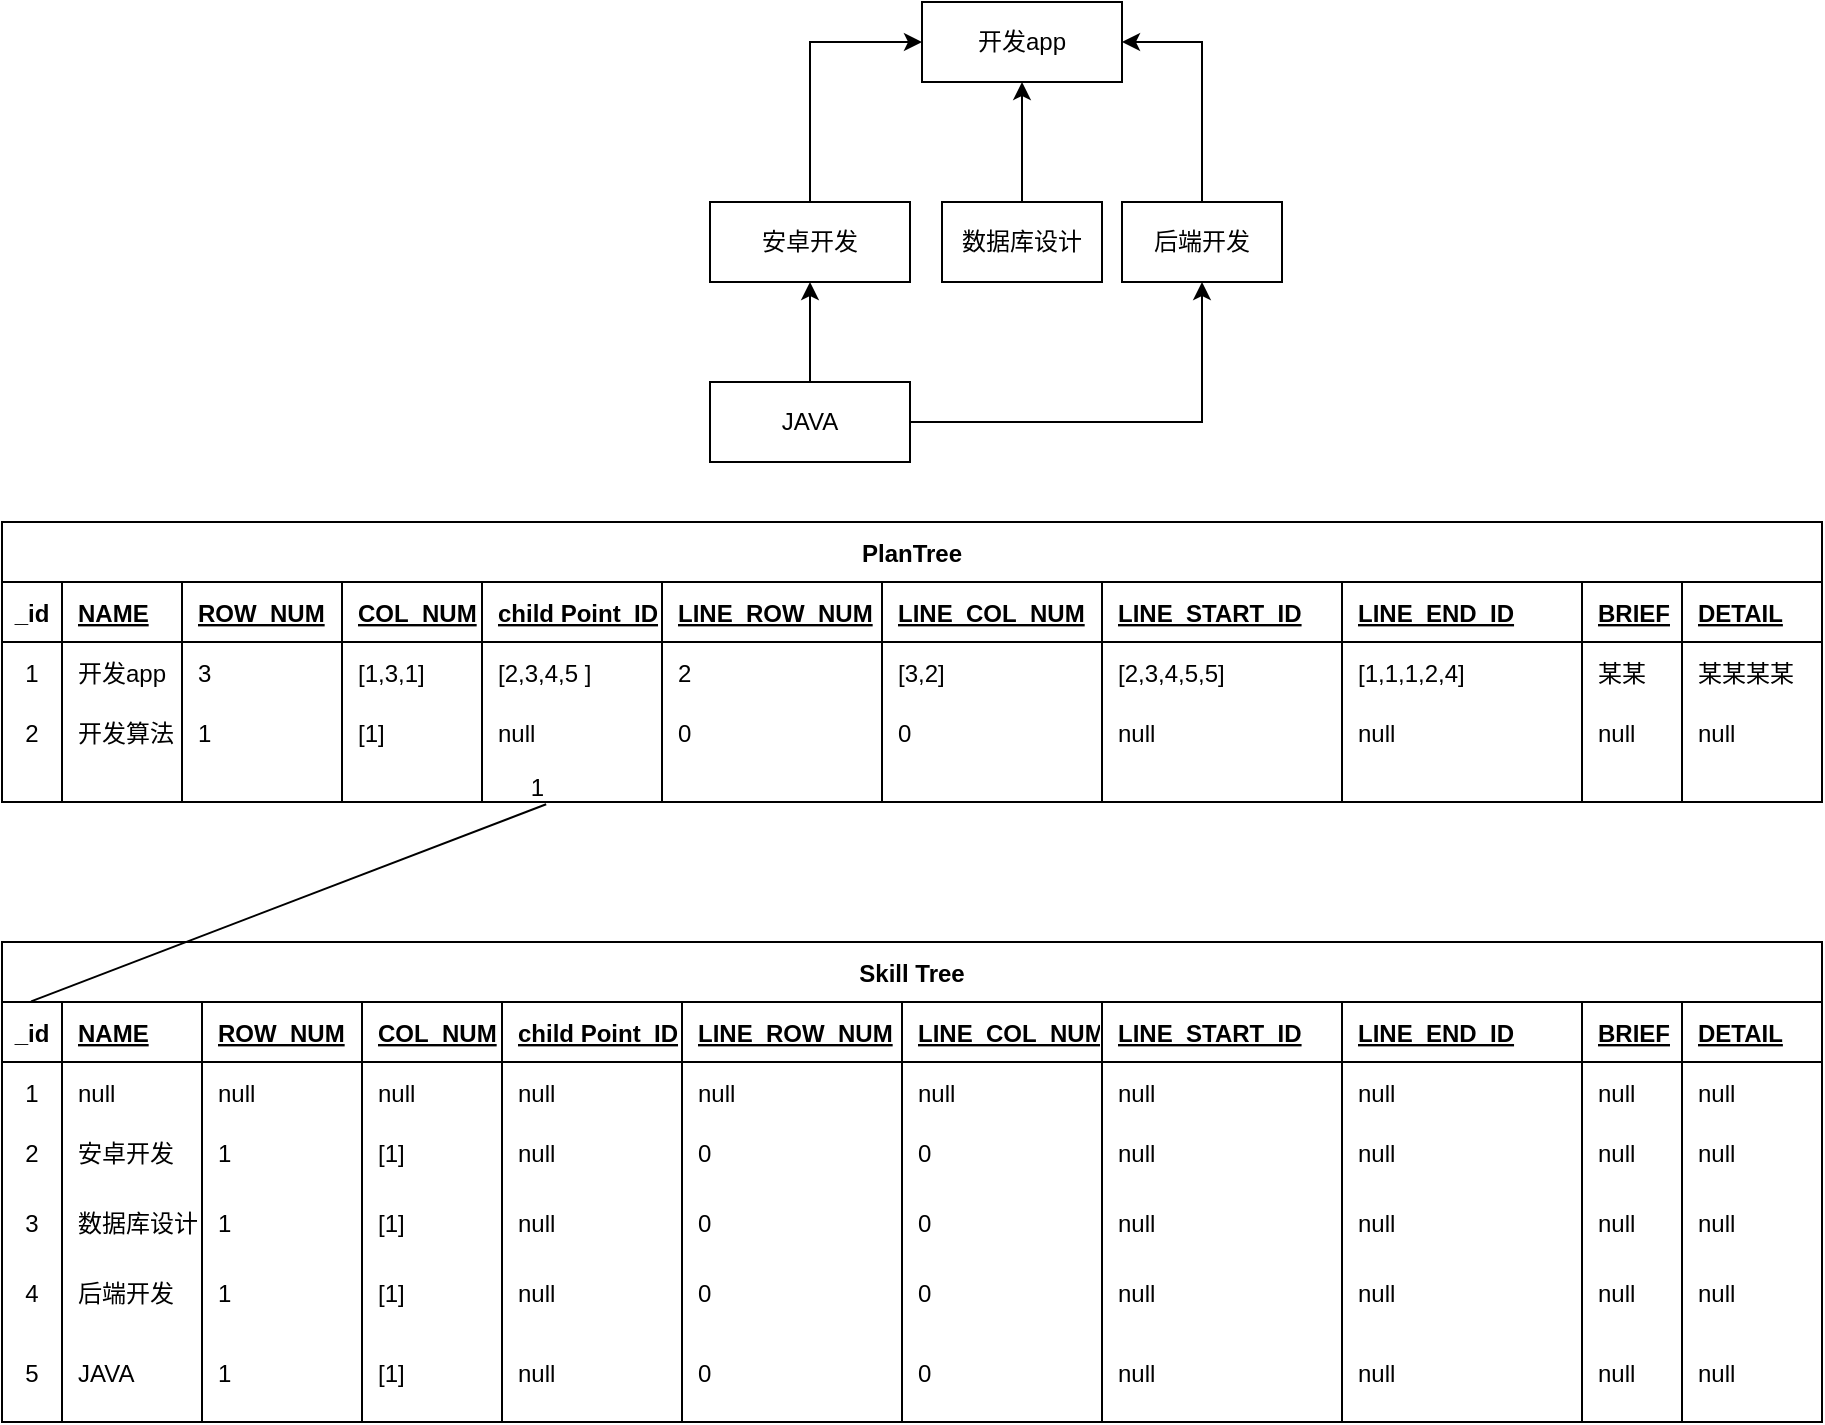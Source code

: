 <mxfile version="20.8.10" type="device"><diagram name="第 1 页" id="vcwSaEP78-wpecrF6xG7"><mxGraphModel dx="918" dy="640" grid="1" gridSize="10" guides="1" tooltips="1" connect="1" arrows="1" fold="1" page="1" pageScale="1" pageWidth="827" pageHeight="1169" math="0" shadow="0"><root><mxCell id="0"/><mxCell id="1" parent="0"/><mxCell id="osnh5AWTq30b8L_Otkyj-1" value="PlanTree" style="shape=table;startSize=30;container=1;collapsible=1;childLayout=tableLayout;fixedRows=1;rowLines=0;fontStyle=1;align=center;resizeLast=1;" vertex="1" parent="1"><mxGeometry x="60" y="310" width="910" height="140" as="geometry"/></mxCell><mxCell id="osnh5AWTq30b8L_Otkyj-2" value="" style="shape=tableRow;horizontal=0;startSize=0;swimlaneHead=0;swimlaneBody=0;fillColor=none;collapsible=0;dropTarget=0;points=[[0,0.5],[1,0.5]];portConstraint=eastwest;top=0;left=0;right=0;bottom=1;" vertex="1" parent="osnh5AWTq30b8L_Otkyj-1"><mxGeometry y="30" width="910" height="30" as="geometry"/></mxCell><mxCell id="osnh5AWTq30b8L_Otkyj-3" value="_id" style="shape=partialRectangle;connectable=0;fillColor=none;top=0;left=0;bottom=0;right=0;fontStyle=1;overflow=hidden;" vertex="1" parent="osnh5AWTq30b8L_Otkyj-2"><mxGeometry width="30" height="30" as="geometry"><mxRectangle width="30" height="30" as="alternateBounds"/></mxGeometry></mxCell><mxCell id="osnh5AWTq30b8L_Otkyj-4" value="NAME" style="shape=partialRectangle;connectable=0;fillColor=none;top=0;left=0;bottom=0;right=0;align=left;spacingLeft=6;fontStyle=5;overflow=hidden;" vertex="1" parent="osnh5AWTq30b8L_Otkyj-2"><mxGeometry x="30" width="60" height="30" as="geometry"><mxRectangle width="60" height="30" as="alternateBounds"/></mxGeometry></mxCell><mxCell id="osnh5AWTq30b8L_Otkyj-14" value="ROW_NUM" style="shape=partialRectangle;connectable=0;fillColor=none;top=0;left=0;bottom=0;right=0;align=left;spacingLeft=6;fontStyle=5;overflow=hidden;" vertex="1" parent="osnh5AWTq30b8L_Otkyj-2"><mxGeometry x="90" width="80" height="30" as="geometry"><mxRectangle width="80" height="30" as="alternateBounds"/></mxGeometry></mxCell><mxCell id="osnh5AWTq30b8L_Otkyj-18" value="COL_NUM" style="shape=partialRectangle;connectable=0;fillColor=none;top=0;left=0;bottom=0;right=0;align=left;spacingLeft=6;fontStyle=5;overflow=hidden;" vertex="1" parent="osnh5AWTq30b8L_Otkyj-2"><mxGeometry x="170" width="70" height="30" as="geometry"><mxRectangle width="70" height="30" as="alternateBounds"/></mxGeometry></mxCell><mxCell id="osnh5AWTq30b8L_Otkyj-35" value="child Point_ID" style="shape=partialRectangle;connectable=0;fillColor=none;top=0;left=0;bottom=0;right=0;align=left;spacingLeft=6;fontStyle=5;overflow=hidden;" vertex="1" parent="osnh5AWTq30b8L_Otkyj-2"><mxGeometry x="240" width="90" height="30" as="geometry"><mxRectangle width="90" height="30" as="alternateBounds"/></mxGeometry></mxCell><mxCell id="osnh5AWTq30b8L_Otkyj-39" value="LINE_ROW_NUM" style="shape=partialRectangle;connectable=0;fillColor=none;top=0;left=0;bottom=0;right=0;align=left;spacingLeft=6;fontStyle=5;overflow=hidden;" vertex="1" parent="osnh5AWTq30b8L_Otkyj-2"><mxGeometry x="330" width="110" height="30" as="geometry"><mxRectangle width="110" height="30" as="alternateBounds"/></mxGeometry></mxCell><mxCell id="osnh5AWTq30b8L_Otkyj-51" value="LINE_COL_NUM" style="shape=partialRectangle;connectable=0;fillColor=none;top=0;left=0;bottom=0;right=0;align=left;spacingLeft=6;fontStyle=5;overflow=hidden;" vertex="1" parent="osnh5AWTq30b8L_Otkyj-2"><mxGeometry x="440" width="110" height="30" as="geometry"><mxRectangle width="110" height="30" as="alternateBounds"/></mxGeometry></mxCell><mxCell id="osnh5AWTq30b8L_Otkyj-55" value="LINE_START_ID" style="shape=partialRectangle;connectable=0;fillColor=none;top=0;left=0;bottom=0;right=0;align=left;spacingLeft=6;fontStyle=5;overflow=hidden;" vertex="1" parent="osnh5AWTq30b8L_Otkyj-2"><mxGeometry x="550" width="120" height="30" as="geometry"><mxRectangle width="120" height="30" as="alternateBounds"/></mxGeometry></mxCell><mxCell id="osnh5AWTq30b8L_Otkyj-71" value="LINE_END_ID" style="shape=partialRectangle;connectable=0;fillColor=none;top=0;left=0;bottom=0;right=0;align=left;spacingLeft=6;fontStyle=5;overflow=hidden;" vertex="1" parent="osnh5AWTq30b8L_Otkyj-2"><mxGeometry x="670" width="120" height="30" as="geometry"><mxRectangle width="120" height="30" as="alternateBounds"/></mxGeometry></mxCell><mxCell id="osnh5AWTq30b8L_Otkyj-101" value="BRIEF" style="shape=partialRectangle;connectable=0;fillColor=none;top=0;left=0;bottom=0;right=0;align=left;spacingLeft=6;fontStyle=5;overflow=hidden;" vertex="1" parent="osnh5AWTq30b8L_Otkyj-2"><mxGeometry x="790" width="50" height="30" as="geometry"><mxRectangle width="50" height="30" as="alternateBounds"/></mxGeometry></mxCell><mxCell id="osnh5AWTq30b8L_Otkyj-105" value="DETAIL" style="shape=partialRectangle;connectable=0;fillColor=none;top=0;left=0;bottom=0;right=0;align=left;spacingLeft=6;fontStyle=5;overflow=hidden;" vertex="1" parent="osnh5AWTq30b8L_Otkyj-2"><mxGeometry x="840" width="70" height="30" as="geometry"><mxRectangle width="70" height="30" as="alternateBounds"/></mxGeometry></mxCell><mxCell id="osnh5AWTq30b8L_Otkyj-5" value="" style="shape=tableRow;horizontal=0;startSize=0;swimlaneHead=0;swimlaneBody=0;fillColor=none;collapsible=0;dropTarget=0;points=[[0,0.5],[1,0.5]];portConstraint=eastwest;top=0;left=0;right=0;bottom=0;" vertex="1" parent="osnh5AWTq30b8L_Otkyj-1"><mxGeometry y="60" width="910" height="30" as="geometry"/></mxCell><mxCell id="osnh5AWTq30b8L_Otkyj-6" value="1" style="shape=partialRectangle;connectable=0;fillColor=none;top=0;left=0;bottom=0;right=0;editable=1;overflow=hidden;" vertex="1" parent="osnh5AWTq30b8L_Otkyj-5"><mxGeometry width="30" height="30" as="geometry"><mxRectangle width="30" height="30" as="alternateBounds"/></mxGeometry></mxCell><mxCell id="osnh5AWTq30b8L_Otkyj-7" value="开发app" style="shape=partialRectangle;connectable=0;fillColor=none;top=0;left=0;bottom=0;right=0;align=left;spacingLeft=6;overflow=hidden;" vertex="1" parent="osnh5AWTq30b8L_Otkyj-5"><mxGeometry x="30" width="60" height="30" as="geometry"><mxRectangle width="60" height="30" as="alternateBounds"/></mxGeometry></mxCell><mxCell id="osnh5AWTq30b8L_Otkyj-15" value="3" style="shape=partialRectangle;connectable=0;fillColor=none;top=0;left=0;bottom=0;right=0;align=left;spacingLeft=6;overflow=hidden;" vertex="1" parent="osnh5AWTq30b8L_Otkyj-5"><mxGeometry x="90" width="80" height="30" as="geometry"><mxRectangle width="80" height="30" as="alternateBounds"/></mxGeometry></mxCell><mxCell id="osnh5AWTq30b8L_Otkyj-19" value="[1,3,1]" style="shape=partialRectangle;connectable=0;fillColor=none;top=0;left=0;bottom=0;right=0;align=left;spacingLeft=6;overflow=hidden;" vertex="1" parent="osnh5AWTq30b8L_Otkyj-5"><mxGeometry x="170" width="70" height="30" as="geometry"><mxRectangle width="70" height="30" as="alternateBounds"/></mxGeometry></mxCell><mxCell id="osnh5AWTq30b8L_Otkyj-36" value="[2,3,4,5 ]" style="shape=partialRectangle;connectable=0;fillColor=none;top=0;left=0;bottom=0;right=0;align=left;spacingLeft=6;overflow=hidden;" vertex="1" parent="osnh5AWTq30b8L_Otkyj-5"><mxGeometry x="240" width="90" height="30" as="geometry"><mxRectangle width="90" height="30" as="alternateBounds"/></mxGeometry></mxCell><mxCell id="osnh5AWTq30b8L_Otkyj-40" value="2" style="shape=partialRectangle;connectable=0;fillColor=none;top=0;left=0;bottom=0;right=0;align=left;spacingLeft=6;overflow=hidden;" vertex="1" parent="osnh5AWTq30b8L_Otkyj-5"><mxGeometry x="330" width="110" height="30" as="geometry"><mxRectangle width="110" height="30" as="alternateBounds"/></mxGeometry></mxCell><mxCell id="osnh5AWTq30b8L_Otkyj-52" value="[3,2]" style="shape=partialRectangle;connectable=0;fillColor=none;top=0;left=0;bottom=0;right=0;align=left;spacingLeft=6;overflow=hidden;" vertex="1" parent="osnh5AWTq30b8L_Otkyj-5"><mxGeometry x="440" width="110" height="30" as="geometry"><mxRectangle width="110" height="30" as="alternateBounds"/></mxGeometry></mxCell><mxCell id="osnh5AWTq30b8L_Otkyj-56" value="[2,3,4,5,5]" style="shape=partialRectangle;connectable=0;fillColor=none;top=0;left=0;bottom=0;right=0;align=left;spacingLeft=6;overflow=hidden;" vertex="1" parent="osnh5AWTq30b8L_Otkyj-5"><mxGeometry x="550" width="120" height="30" as="geometry"><mxRectangle width="120" height="30" as="alternateBounds"/></mxGeometry></mxCell><mxCell id="osnh5AWTq30b8L_Otkyj-72" value="[1,1,1,2,4]" style="shape=partialRectangle;connectable=0;fillColor=none;top=0;left=0;bottom=0;right=0;align=left;spacingLeft=6;overflow=hidden;" vertex="1" parent="osnh5AWTq30b8L_Otkyj-5"><mxGeometry x="670" width="120" height="30" as="geometry"><mxRectangle width="120" height="30" as="alternateBounds"/></mxGeometry></mxCell><mxCell id="osnh5AWTq30b8L_Otkyj-102" value="某某" style="shape=partialRectangle;connectable=0;fillColor=none;top=0;left=0;bottom=0;right=0;align=left;spacingLeft=6;overflow=hidden;" vertex="1" parent="osnh5AWTq30b8L_Otkyj-5"><mxGeometry x="790" width="50" height="30" as="geometry"><mxRectangle width="50" height="30" as="alternateBounds"/></mxGeometry></mxCell><mxCell id="osnh5AWTq30b8L_Otkyj-106" value="某某某某" style="shape=partialRectangle;connectable=0;fillColor=none;top=0;left=0;bottom=0;right=0;align=left;spacingLeft=6;overflow=hidden;" vertex="1" parent="osnh5AWTq30b8L_Otkyj-5"><mxGeometry x="840" width="70" height="30" as="geometry"><mxRectangle width="70" height="30" as="alternateBounds"/></mxGeometry></mxCell><mxCell id="osnh5AWTq30b8L_Otkyj-8" value="" style="shape=tableRow;horizontal=0;startSize=0;swimlaneHead=0;swimlaneBody=0;fillColor=none;collapsible=0;dropTarget=0;points=[[0,0.5],[1,0.5]];portConstraint=eastwest;top=0;left=0;right=0;bottom=0;" vertex="1" parent="osnh5AWTq30b8L_Otkyj-1"><mxGeometry y="90" width="910" height="30" as="geometry"/></mxCell><mxCell id="osnh5AWTq30b8L_Otkyj-9" value="2" style="shape=partialRectangle;connectable=0;fillColor=none;top=0;left=0;bottom=0;right=0;editable=1;overflow=hidden;" vertex="1" parent="osnh5AWTq30b8L_Otkyj-8"><mxGeometry width="30" height="30" as="geometry"><mxRectangle width="30" height="30" as="alternateBounds"/></mxGeometry></mxCell><mxCell id="osnh5AWTq30b8L_Otkyj-10" value="开发算法" style="shape=partialRectangle;connectable=0;fillColor=none;top=0;left=0;bottom=0;right=0;align=left;spacingLeft=6;overflow=hidden;" vertex="1" parent="osnh5AWTq30b8L_Otkyj-8"><mxGeometry x="30" width="60" height="30" as="geometry"><mxRectangle width="60" height="30" as="alternateBounds"/></mxGeometry></mxCell><mxCell id="osnh5AWTq30b8L_Otkyj-16" value="1" style="shape=partialRectangle;connectable=0;fillColor=none;top=0;left=0;bottom=0;right=0;align=left;spacingLeft=6;overflow=hidden;" vertex="1" parent="osnh5AWTq30b8L_Otkyj-8"><mxGeometry x="90" width="80" height="30" as="geometry"><mxRectangle width="80" height="30" as="alternateBounds"/></mxGeometry></mxCell><mxCell id="osnh5AWTq30b8L_Otkyj-20" value="[1]" style="shape=partialRectangle;connectable=0;fillColor=none;top=0;left=0;bottom=0;right=0;align=left;spacingLeft=6;overflow=hidden;" vertex="1" parent="osnh5AWTq30b8L_Otkyj-8"><mxGeometry x="170" width="70" height="30" as="geometry"><mxRectangle width="70" height="30" as="alternateBounds"/></mxGeometry></mxCell><mxCell id="osnh5AWTq30b8L_Otkyj-37" value="null" style="shape=partialRectangle;connectable=0;fillColor=none;top=0;left=0;bottom=0;right=0;align=left;spacingLeft=6;overflow=hidden;" vertex="1" parent="osnh5AWTq30b8L_Otkyj-8"><mxGeometry x="240" width="90" height="30" as="geometry"><mxRectangle width="90" height="30" as="alternateBounds"/></mxGeometry></mxCell><mxCell id="osnh5AWTq30b8L_Otkyj-41" value="0" style="shape=partialRectangle;connectable=0;fillColor=none;top=0;left=0;bottom=0;right=0;align=left;spacingLeft=6;overflow=hidden;" vertex="1" parent="osnh5AWTq30b8L_Otkyj-8"><mxGeometry x="330" width="110" height="30" as="geometry"><mxRectangle width="110" height="30" as="alternateBounds"/></mxGeometry></mxCell><mxCell id="osnh5AWTq30b8L_Otkyj-53" value="0" style="shape=partialRectangle;connectable=0;fillColor=none;top=0;left=0;bottom=0;right=0;align=left;spacingLeft=6;overflow=hidden;" vertex="1" parent="osnh5AWTq30b8L_Otkyj-8"><mxGeometry x="440" width="110" height="30" as="geometry"><mxRectangle width="110" height="30" as="alternateBounds"/></mxGeometry></mxCell><mxCell id="osnh5AWTq30b8L_Otkyj-57" value="null" style="shape=partialRectangle;connectable=0;fillColor=none;top=0;left=0;bottom=0;right=0;align=left;spacingLeft=6;overflow=hidden;" vertex="1" parent="osnh5AWTq30b8L_Otkyj-8"><mxGeometry x="550" width="120" height="30" as="geometry"><mxRectangle width="120" height="30" as="alternateBounds"/></mxGeometry></mxCell><mxCell id="osnh5AWTq30b8L_Otkyj-73" value="null" style="shape=partialRectangle;connectable=0;fillColor=none;top=0;left=0;bottom=0;right=0;align=left;spacingLeft=6;overflow=hidden;" vertex="1" parent="osnh5AWTq30b8L_Otkyj-8"><mxGeometry x="670" width="120" height="30" as="geometry"><mxRectangle width="120" height="30" as="alternateBounds"/></mxGeometry></mxCell><mxCell id="osnh5AWTq30b8L_Otkyj-103" value="null" style="shape=partialRectangle;connectable=0;fillColor=none;top=0;left=0;bottom=0;right=0;align=left;spacingLeft=6;overflow=hidden;" vertex="1" parent="osnh5AWTq30b8L_Otkyj-8"><mxGeometry x="790" width="50" height="30" as="geometry"><mxRectangle width="50" height="30" as="alternateBounds"/></mxGeometry></mxCell><mxCell id="osnh5AWTq30b8L_Otkyj-107" value="null" style="shape=partialRectangle;connectable=0;fillColor=none;top=0;left=0;bottom=0;right=0;align=left;spacingLeft=6;overflow=hidden;" vertex="1" parent="osnh5AWTq30b8L_Otkyj-8"><mxGeometry x="840" width="70" height="30" as="geometry"><mxRectangle width="70" height="30" as="alternateBounds"/></mxGeometry></mxCell><mxCell id="osnh5AWTq30b8L_Otkyj-11" value="" style="shape=tableRow;horizontal=0;startSize=0;swimlaneHead=0;swimlaneBody=0;fillColor=none;collapsible=0;dropTarget=0;points=[[0,0.5],[1,0.5]];portConstraint=eastwest;top=0;left=0;right=0;bottom=0;" vertex="1" parent="osnh5AWTq30b8L_Otkyj-1"><mxGeometry y="120" width="910" height="20" as="geometry"/></mxCell><mxCell id="osnh5AWTq30b8L_Otkyj-12" value="" style="shape=partialRectangle;connectable=0;fillColor=none;top=0;left=0;bottom=0;right=0;editable=1;overflow=hidden;" vertex="1" parent="osnh5AWTq30b8L_Otkyj-11"><mxGeometry width="30" height="20" as="geometry"><mxRectangle width="30" height="20" as="alternateBounds"/></mxGeometry></mxCell><mxCell id="osnh5AWTq30b8L_Otkyj-13" value="" style="shape=partialRectangle;connectable=0;fillColor=none;top=0;left=0;bottom=0;right=0;align=left;spacingLeft=6;overflow=hidden;" vertex="1" parent="osnh5AWTq30b8L_Otkyj-11"><mxGeometry x="30" width="60" height="20" as="geometry"><mxRectangle width="60" height="20" as="alternateBounds"/></mxGeometry></mxCell><mxCell id="osnh5AWTq30b8L_Otkyj-17" style="shape=partialRectangle;connectable=0;fillColor=none;top=0;left=0;bottom=0;right=0;align=left;spacingLeft=6;overflow=hidden;" vertex="1" parent="osnh5AWTq30b8L_Otkyj-11"><mxGeometry x="90" width="80" height="20" as="geometry"><mxRectangle width="80" height="20" as="alternateBounds"/></mxGeometry></mxCell><mxCell id="osnh5AWTq30b8L_Otkyj-21" style="shape=partialRectangle;connectable=0;fillColor=none;top=0;left=0;bottom=0;right=0;align=left;spacingLeft=6;overflow=hidden;" vertex="1" parent="osnh5AWTq30b8L_Otkyj-11"><mxGeometry x="170" width="70" height="20" as="geometry"><mxRectangle width="70" height="20" as="alternateBounds"/></mxGeometry></mxCell><mxCell id="osnh5AWTq30b8L_Otkyj-38" style="shape=partialRectangle;connectable=0;fillColor=none;top=0;left=0;bottom=0;right=0;align=left;spacingLeft=6;overflow=hidden;" vertex="1" parent="osnh5AWTq30b8L_Otkyj-11"><mxGeometry x="240" width="90" height="20" as="geometry"><mxRectangle width="90" height="20" as="alternateBounds"/></mxGeometry></mxCell><mxCell id="osnh5AWTq30b8L_Otkyj-42" style="shape=partialRectangle;connectable=0;fillColor=none;top=0;left=0;bottom=0;right=0;align=left;spacingLeft=6;overflow=hidden;" vertex="1" parent="osnh5AWTq30b8L_Otkyj-11"><mxGeometry x="330" width="110" height="20" as="geometry"><mxRectangle width="110" height="20" as="alternateBounds"/></mxGeometry></mxCell><mxCell id="osnh5AWTq30b8L_Otkyj-54" style="shape=partialRectangle;connectable=0;fillColor=none;top=0;left=0;bottom=0;right=0;align=left;spacingLeft=6;overflow=hidden;" vertex="1" parent="osnh5AWTq30b8L_Otkyj-11"><mxGeometry x="440" width="110" height="20" as="geometry"><mxRectangle width="110" height="20" as="alternateBounds"/></mxGeometry></mxCell><mxCell id="osnh5AWTq30b8L_Otkyj-58" style="shape=partialRectangle;connectable=0;fillColor=none;top=0;left=0;bottom=0;right=0;align=left;spacingLeft=6;overflow=hidden;" vertex="1" parent="osnh5AWTq30b8L_Otkyj-11"><mxGeometry x="550" width="120" height="20" as="geometry"><mxRectangle width="120" height="20" as="alternateBounds"/></mxGeometry></mxCell><mxCell id="osnh5AWTq30b8L_Otkyj-74" style="shape=partialRectangle;connectable=0;fillColor=none;top=0;left=0;bottom=0;right=0;align=left;spacingLeft=6;overflow=hidden;" vertex="1" parent="osnh5AWTq30b8L_Otkyj-11"><mxGeometry x="670" width="120" height="20" as="geometry"><mxRectangle width="120" height="20" as="alternateBounds"/></mxGeometry></mxCell><mxCell id="osnh5AWTq30b8L_Otkyj-104" style="shape=partialRectangle;connectable=0;fillColor=none;top=0;left=0;bottom=0;right=0;align=left;spacingLeft=6;overflow=hidden;" vertex="1" parent="osnh5AWTq30b8L_Otkyj-11"><mxGeometry x="790" width="50" height="20" as="geometry"><mxRectangle width="50" height="20" as="alternateBounds"/></mxGeometry></mxCell><mxCell id="osnh5AWTq30b8L_Otkyj-108" style="shape=partialRectangle;connectable=0;fillColor=none;top=0;left=0;bottom=0;right=0;align=left;spacingLeft=6;overflow=hidden;" vertex="1" parent="osnh5AWTq30b8L_Otkyj-11"><mxGeometry x="840" width="70" height="20" as="geometry"><mxRectangle width="70" height="20" as="alternateBounds"/></mxGeometry></mxCell><mxCell id="osnh5AWTq30b8L_Otkyj-23" value="开发app" style="whiteSpace=wrap;html=1;align=center;" vertex="1" parent="1"><mxGeometry x="520" y="50" width="100" height="40" as="geometry"/></mxCell><mxCell id="osnh5AWTq30b8L_Otkyj-28" value="" style="edgeStyle=orthogonalEdgeStyle;rounded=0;orthogonalLoop=1;jettySize=auto;html=1;" edge="1" parent="1" source="osnh5AWTq30b8L_Otkyj-24" target="osnh5AWTq30b8L_Otkyj-25"><mxGeometry relative="1" as="geometry"/></mxCell><mxCell id="osnh5AWTq30b8L_Otkyj-29" style="edgeStyle=orthogonalEdgeStyle;rounded=0;orthogonalLoop=1;jettySize=auto;html=1;entryX=0.5;entryY=1;entryDx=0;entryDy=0;" edge="1" parent="1" source="osnh5AWTq30b8L_Otkyj-24" target="osnh5AWTq30b8L_Otkyj-27"><mxGeometry relative="1" as="geometry"/></mxCell><mxCell id="osnh5AWTq30b8L_Otkyj-24" value="JAVA" style="whiteSpace=wrap;html=1;align=center;" vertex="1" parent="1"><mxGeometry x="414" y="240" width="100" height="40" as="geometry"/></mxCell><mxCell id="osnh5AWTq30b8L_Otkyj-33" style="edgeStyle=orthogonalEdgeStyle;rounded=0;orthogonalLoop=1;jettySize=auto;html=1;entryX=0;entryY=0.5;entryDx=0;entryDy=0;exitX=0.5;exitY=0;exitDx=0;exitDy=0;" edge="1" parent="1" source="osnh5AWTq30b8L_Otkyj-25" target="osnh5AWTq30b8L_Otkyj-23"><mxGeometry relative="1" as="geometry"/></mxCell><mxCell id="osnh5AWTq30b8L_Otkyj-25" value="安卓开发" style="whiteSpace=wrap;html=1;align=center;" vertex="1" parent="1"><mxGeometry x="414" y="150" width="100" height="40" as="geometry"/></mxCell><mxCell id="osnh5AWTq30b8L_Otkyj-32" style="edgeStyle=orthogonalEdgeStyle;rounded=0;orthogonalLoop=1;jettySize=auto;html=1;entryX=0.5;entryY=1;entryDx=0;entryDy=0;" edge="1" parent="1" source="osnh5AWTq30b8L_Otkyj-26" target="osnh5AWTq30b8L_Otkyj-23"><mxGeometry relative="1" as="geometry"/></mxCell><mxCell id="osnh5AWTq30b8L_Otkyj-26" value="数据库设计" style="whiteSpace=wrap;html=1;align=center;" vertex="1" parent="1"><mxGeometry x="530" y="150" width="80" height="40" as="geometry"/></mxCell><mxCell id="osnh5AWTq30b8L_Otkyj-34" style="edgeStyle=orthogonalEdgeStyle;rounded=0;orthogonalLoop=1;jettySize=auto;html=1;entryX=1;entryY=0.5;entryDx=0;entryDy=0;" edge="1" parent="1" source="osnh5AWTq30b8L_Otkyj-27" target="osnh5AWTq30b8L_Otkyj-23"><mxGeometry relative="1" as="geometry"/></mxCell><mxCell id="osnh5AWTq30b8L_Otkyj-27" value="后端开发" style="whiteSpace=wrap;html=1;align=center;" vertex="1" parent="1"><mxGeometry x="620" y="150" width="80" height="40" as="geometry"/></mxCell><mxCell id="osnh5AWTq30b8L_Otkyj-110" value="Skill Tree" style="shape=table;startSize=30;container=1;collapsible=1;childLayout=tableLayout;fixedRows=1;rowLines=0;fontStyle=1;align=center;resizeLast=1;" vertex="1" parent="1"><mxGeometry x="60" y="520" width="910" height="240" as="geometry"/></mxCell><mxCell id="osnh5AWTq30b8L_Otkyj-111" value="" style="shape=tableRow;horizontal=0;startSize=0;swimlaneHead=0;swimlaneBody=0;fillColor=none;collapsible=0;dropTarget=0;points=[[0,0.5],[1,0.5]];portConstraint=eastwest;top=0;left=0;right=0;bottom=1;" vertex="1" parent="osnh5AWTq30b8L_Otkyj-110"><mxGeometry y="30" width="910" height="30" as="geometry"/></mxCell><mxCell id="osnh5AWTq30b8L_Otkyj-112" value="_id" style="shape=partialRectangle;connectable=0;fillColor=none;top=0;left=0;bottom=0;right=0;fontStyle=1;overflow=hidden;" vertex="1" parent="osnh5AWTq30b8L_Otkyj-111"><mxGeometry width="30" height="30" as="geometry"><mxRectangle width="30" height="30" as="alternateBounds"/></mxGeometry></mxCell><mxCell id="osnh5AWTq30b8L_Otkyj-113" value="NAME" style="shape=partialRectangle;connectable=0;fillColor=none;top=0;left=0;bottom=0;right=0;align=left;spacingLeft=6;fontStyle=5;overflow=hidden;" vertex="1" parent="osnh5AWTq30b8L_Otkyj-111"><mxGeometry x="30" width="70" height="30" as="geometry"><mxRectangle width="70" height="30" as="alternateBounds"/></mxGeometry></mxCell><mxCell id="osnh5AWTq30b8L_Otkyj-114" value="ROW_NUM" style="shape=partialRectangle;connectable=0;fillColor=none;top=0;left=0;bottom=0;right=0;align=left;spacingLeft=6;fontStyle=5;overflow=hidden;" vertex="1" parent="osnh5AWTq30b8L_Otkyj-111"><mxGeometry x="100" width="80" height="30" as="geometry"><mxRectangle width="80" height="30" as="alternateBounds"/></mxGeometry></mxCell><mxCell id="osnh5AWTq30b8L_Otkyj-115" value="COL_NUM" style="shape=partialRectangle;connectable=0;fillColor=none;top=0;left=0;bottom=0;right=0;align=left;spacingLeft=6;fontStyle=5;overflow=hidden;" vertex="1" parent="osnh5AWTq30b8L_Otkyj-111"><mxGeometry x="180" width="70" height="30" as="geometry"><mxRectangle width="70" height="30" as="alternateBounds"/></mxGeometry></mxCell><mxCell id="osnh5AWTq30b8L_Otkyj-116" value="child Point_ID" style="shape=partialRectangle;connectable=0;fillColor=none;top=0;left=0;bottom=0;right=0;align=left;spacingLeft=6;fontStyle=5;overflow=hidden;" vertex="1" parent="osnh5AWTq30b8L_Otkyj-111"><mxGeometry x="250" width="90" height="30" as="geometry"><mxRectangle width="90" height="30" as="alternateBounds"/></mxGeometry></mxCell><mxCell id="osnh5AWTq30b8L_Otkyj-117" value="LINE_ROW_NUM" style="shape=partialRectangle;connectable=0;fillColor=none;top=0;left=0;bottom=0;right=0;align=left;spacingLeft=6;fontStyle=5;overflow=hidden;" vertex="1" parent="osnh5AWTq30b8L_Otkyj-111"><mxGeometry x="340" width="110" height="30" as="geometry"><mxRectangle width="110" height="30" as="alternateBounds"/></mxGeometry></mxCell><mxCell id="osnh5AWTq30b8L_Otkyj-118" value="LINE_COL_NUM" style="shape=partialRectangle;connectable=0;fillColor=none;top=0;left=0;bottom=0;right=0;align=left;spacingLeft=6;fontStyle=5;overflow=hidden;" vertex="1" parent="osnh5AWTq30b8L_Otkyj-111"><mxGeometry x="450" width="100" height="30" as="geometry"><mxRectangle width="100" height="30" as="alternateBounds"/></mxGeometry></mxCell><mxCell id="osnh5AWTq30b8L_Otkyj-119" value="LINE_START_ID" style="shape=partialRectangle;connectable=0;fillColor=none;top=0;left=0;bottom=0;right=0;align=left;spacingLeft=6;fontStyle=5;overflow=hidden;" vertex="1" parent="osnh5AWTq30b8L_Otkyj-111"><mxGeometry x="550" width="120" height="30" as="geometry"><mxRectangle width="120" height="30" as="alternateBounds"/></mxGeometry></mxCell><mxCell id="osnh5AWTq30b8L_Otkyj-120" value="LINE_END_ID" style="shape=partialRectangle;connectable=0;fillColor=none;top=0;left=0;bottom=0;right=0;align=left;spacingLeft=6;fontStyle=5;overflow=hidden;" vertex="1" parent="osnh5AWTq30b8L_Otkyj-111"><mxGeometry x="670" width="120" height="30" as="geometry"><mxRectangle width="120" height="30" as="alternateBounds"/></mxGeometry></mxCell><mxCell id="osnh5AWTq30b8L_Otkyj-121" value="BRIEF" style="shape=partialRectangle;connectable=0;fillColor=none;top=0;left=0;bottom=0;right=0;align=left;spacingLeft=6;fontStyle=5;overflow=hidden;" vertex="1" parent="osnh5AWTq30b8L_Otkyj-111"><mxGeometry x="790" width="50" height="30" as="geometry"><mxRectangle width="50" height="30" as="alternateBounds"/></mxGeometry></mxCell><mxCell id="osnh5AWTq30b8L_Otkyj-122" value="DETAIL" style="shape=partialRectangle;connectable=0;fillColor=none;top=0;left=0;bottom=0;right=0;align=left;spacingLeft=6;fontStyle=5;overflow=hidden;" vertex="1" parent="osnh5AWTq30b8L_Otkyj-111"><mxGeometry x="840" width="70" height="30" as="geometry"><mxRectangle width="70" height="30" as="alternateBounds"/></mxGeometry></mxCell><mxCell id="osnh5AWTq30b8L_Otkyj-123" value="" style="shape=tableRow;horizontal=0;startSize=0;swimlaneHead=0;swimlaneBody=0;fillColor=none;collapsible=0;dropTarget=0;points=[[0,0.5],[1,0.5]];portConstraint=eastwest;top=0;left=0;right=0;bottom=0;" vertex="1" parent="osnh5AWTq30b8L_Otkyj-110"><mxGeometry y="60" width="910" height="30" as="geometry"/></mxCell><mxCell id="osnh5AWTq30b8L_Otkyj-124" value="1" style="shape=partialRectangle;connectable=0;fillColor=none;top=0;left=0;bottom=0;right=0;editable=1;overflow=hidden;" vertex="1" parent="osnh5AWTq30b8L_Otkyj-123"><mxGeometry width="30" height="30" as="geometry"><mxRectangle width="30" height="30" as="alternateBounds"/></mxGeometry></mxCell><mxCell id="osnh5AWTq30b8L_Otkyj-125" value="null" style="shape=partialRectangle;connectable=0;fillColor=none;top=0;left=0;bottom=0;right=0;align=left;spacingLeft=6;overflow=hidden;" vertex="1" parent="osnh5AWTq30b8L_Otkyj-123"><mxGeometry x="30" width="70" height="30" as="geometry"><mxRectangle width="70" height="30" as="alternateBounds"/></mxGeometry></mxCell><mxCell id="osnh5AWTq30b8L_Otkyj-126" value="null" style="shape=partialRectangle;connectable=0;fillColor=none;top=0;left=0;bottom=0;right=0;align=left;spacingLeft=6;overflow=hidden;" vertex="1" parent="osnh5AWTq30b8L_Otkyj-123"><mxGeometry x="100" width="80" height="30" as="geometry"><mxRectangle width="80" height="30" as="alternateBounds"/></mxGeometry></mxCell><mxCell id="osnh5AWTq30b8L_Otkyj-127" value="null" style="shape=partialRectangle;connectable=0;fillColor=none;top=0;left=0;bottom=0;right=0;align=left;spacingLeft=6;overflow=hidden;" vertex="1" parent="osnh5AWTq30b8L_Otkyj-123"><mxGeometry x="180" width="70" height="30" as="geometry"><mxRectangle width="70" height="30" as="alternateBounds"/></mxGeometry></mxCell><mxCell id="osnh5AWTq30b8L_Otkyj-128" value="null" style="shape=partialRectangle;connectable=0;fillColor=none;top=0;left=0;bottom=0;right=0;align=left;spacingLeft=6;overflow=hidden;" vertex="1" parent="osnh5AWTq30b8L_Otkyj-123"><mxGeometry x="250" width="90" height="30" as="geometry"><mxRectangle width="90" height="30" as="alternateBounds"/></mxGeometry></mxCell><mxCell id="osnh5AWTq30b8L_Otkyj-129" value="null" style="shape=partialRectangle;connectable=0;fillColor=none;top=0;left=0;bottom=0;right=0;align=left;spacingLeft=6;overflow=hidden;" vertex="1" parent="osnh5AWTq30b8L_Otkyj-123"><mxGeometry x="340" width="110" height="30" as="geometry"><mxRectangle width="110" height="30" as="alternateBounds"/></mxGeometry></mxCell><mxCell id="osnh5AWTq30b8L_Otkyj-130" value="null" style="shape=partialRectangle;connectable=0;fillColor=none;top=0;left=0;bottom=0;right=0;align=left;spacingLeft=6;overflow=hidden;" vertex="1" parent="osnh5AWTq30b8L_Otkyj-123"><mxGeometry x="450" width="100" height="30" as="geometry"><mxRectangle width="100" height="30" as="alternateBounds"/></mxGeometry></mxCell><mxCell id="osnh5AWTq30b8L_Otkyj-131" value="null" style="shape=partialRectangle;connectable=0;fillColor=none;top=0;left=0;bottom=0;right=0;align=left;spacingLeft=6;overflow=hidden;" vertex="1" parent="osnh5AWTq30b8L_Otkyj-123"><mxGeometry x="550" width="120" height="30" as="geometry"><mxRectangle width="120" height="30" as="alternateBounds"/></mxGeometry></mxCell><mxCell id="osnh5AWTq30b8L_Otkyj-132" value="null" style="shape=partialRectangle;connectable=0;fillColor=none;top=0;left=0;bottom=0;right=0;align=left;spacingLeft=6;overflow=hidden;" vertex="1" parent="osnh5AWTq30b8L_Otkyj-123"><mxGeometry x="670" width="120" height="30" as="geometry"><mxRectangle width="120" height="30" as="alternateBounds"/></mxGeometry></mxCell><mxCell id="osnh5AWTq30b8L_Otkyj-133" value="null" style="shape=partialRectangle;connectable=0;fillColor=none;top=0;left=0;bottom=0;right=0;align=left;spacingLeft=6;overflow=hidden;" vertex="1" parent="osnh5AWTq30b8L_Otkyj-123"><mxGeometry x="790" width="50" height="30" as="geometry"><mxRectangle width="50" height="30" as="alternateBounds"/></mxGeometry></mxCell><mxCell id="osnh5AWTq30b8L_Otkyj-134" value="null" style="shape=partialRectangle;connectable=0;fillColor=none;top=0;left=0;bottom=0;right=0;align=left;spacingLeft=6;overflow=hidden;" vertex="1" parent="osnh5AWTq30b8L_Otkyj-123"><mxGeometry x="840" width="70" height="30" as="geometry"><mxRectangle width="70" height="30" as="alternateBounds"/></mxGeometry></mxCell><mxCell id="osnh5AWTq30b8L_Otkyj-135" value="" style="shape=tableRow;horizontal=0;startSize=0;swimlaneHead=0;swimlaneBody=0;fillColor=none;collapsible=0;dropTarget=0;points=[[0,0.5],[1,0.5]];portConstraint=eastwest;top=0;left=0;right=0;bottom=0;" vertex="1" parent="osnh5AWTq30b8L_Otkyj-110"><mxGeometry y="90" width="910" height="30" as="geometry"/></mxCell><mxCell id="osnh5AWTq30b8L_Otkyj-136" value="2" style="shape=partialRectangle;connectable=0;fillColor=none;top=0;left=0;bottom=0;right=0;editable=1;overflow=hidden;" vertex="1" parent="osnh5AWTq30b8L_Otkyj-135"><mxGeometry width="30" height="30" as="geometry"><mxRectangle width="30" height="30" as="alternateBounds"/></mxGeometry></mxCell><mxCell id="osnh5AWTq30b8L_Otkyj-137" value="安卓开发" style="shape=partialRectangle;connectable=0;fillColor=none;top=0;left=0;bottom=0;right=0;align=left;spacingLeft=6;overflow=hidden;" vertex="1" parent="osnh5AWTq30b8L_Otkyj-135"><mxGeometry x="30" width="70" height="30" as="geometry"><mxRectangle width="70" height="30" as="alternateBounds"/></mxGeometry></mxCell><mxCell id="osnh5AWTq30b8L_Otkyj-138" value="1" style="shape=partialRectangle;connectable=0;fillColor=none;top=0;left=0;bottom=0;right=0;align=left;spacingLeft=6;overflow=hidden;" vertex="1" parent="osnh5AWTq30b8L_Otkyj-135"><mxGeometry x="100" width="80" height="30" as="geometry"><mxRectangle width="80" height="30" as="alternateBounds"/></mxGeometry></mxCell><mxCell id="osnh5AWTq30b8L_Otkyj-139" value="[1]" style="shape=partialRectangle;connectable=0;fillColor=none;top=0;left=0;bottom=0;right=0;align=left;spacingLeft=6;overflow=hidden;" vertex="1" parent="osnh5AWTq30b8L_Otkyj-135"><mxGeometry x="180" width="70" height="30" as="geometry"><mxRectangle width="70" height="30" as="alternateBounds"/></mxGeometry></mxCell><mxCell id="osnh5AWTq30b8L_Otkyj-140" value="null" style="shape=partialRectangle;connectable=0;fillColor=none;top=0;left=0;bottom=0;right=0;align=left;spacingLeft=6;overflow=hidden;" vertex="1" parent="osnh5AWTq30b8L_Otkyj-135"><mxGeometry x="250" width="90" height="30" as="geometry"><mxRectangle width="90" height="30" as="alternateBounds"/></mxGeometry></mxCell><mxCell id="osnh5AWTq30b8L_Otkyj-141" value="0" style="shape=partialRectangle;connectable=0;fillColor=none;top=0;left=0;bottom=0;right=0;align=left;spacingLeft=6;overflow=hidden;" vertex="1" parent="osnh5AWTq30b8L_Otkyj-135"><mxGeometry x="340" width="110" height="30" as="geometry"><mxRectangle width="110" height="30" as="alternateBounds"/></mxGeometry></mxCell><mxCell id="osnh5AWTq30b8L_Otkyj-142" value="0" style="shape=partialRectangle;connectable=0;fillColor=none;top=0;left=0;bottom=0;right=0;align=left;spacingLeft=6;overflow=hidden;" vertex="1" parent="osnh5AWTq30b8L_Otkyj-135"><mxGeometry x="450" width="100" height="30" as="geometry"><mxRectangle width="100" height="30" as="alternateBounds"/></mxGeometry></mxCell><mxCell id="osnh5AWTq30b8L_Otkyj-143" value="null" style="shape=partialRectangle;connectable=0;fillColor=none;top=0;left=0;bottom=0;right=0;align=left;spacingLeft=6;overflow=hidden;" vertex="1" parent="osnh5AWTq30b8L_Otkyj-135"><mxGeometry x="550" width="120" height="30" as="geometry"><mxRectangle width="120" height="30" as="alternateBounds"/></mxGeometry></mxCell><mxCell id="osnh5AWTq30b8L_Otkyj-144" value="null" style="shape=partialRectangle;connectable=0;fillColor=none;top=0;left=0;bottom=0;right=0;align=left;spacingLeft=6;overflow=hidden;" vertex="1" parent="osnh5AWTq30b8L_Otkyj-135"><mxGeometry x="670" width="120" height="30" as="geometry"><mxRectangle width="120" height="30" as="alternateBounds"/></mxGeometry></mxCell><mxCell id="osnh5AWTq30b8L_Otkyj-145" value="null" style="shape=partialRectangle;connectable=0;fillColor=none;top=0;left=0;bottom=0;right=0;align=left;spacingLeft=6;overflow=hidden;" vertex="1" parent="osnh5AWTq30b8L_Otkyj-135"><mxGeometry x="790" width="50" height="30" as="geometry"><mxRectangle width="50" height="30" as="alternateBounds"/></mxGeometry></mxCell><mxCell id="osnh5AWTq30b8L_Otkyj-146" value="null" style="shape=partialRectangle;connectable=0;fillColor=none;top=0;left=0;bottom=0;right=0;align=left;spacingLeft=6;overflow=hidden;" vertex="1" parent="osnh5AWTq30b8L_Otkyj-135"><mxGeometry x="840" width="70" height="30" as="geometry"><mxRectangle width="70" height="30" as="alternateBounds"/></mxGeometry></mxCell><mxCell id="osnh5AWTq30b8L_Otkyj-147" value="" style="shape=tableRow;horizontal=0;startSize=0;swimlaneHead=0;swimlaneBody=0;fillColor=none;collapsible=0;dropTarget=0;points=[[0,0.5],[1,0.5]];portConstraint=eastwest;top=0;left=0;right=0;bottom=0;" vertex="1" parent="osnh5AWTq30b8L_Otkyj-110"><mxGeometry y="120" width="910" height="40" as="geometry"/></mxCell><mxCell id="osnh5AWTq30b8L_Otkyj-148" value="3" style="shape=partialRectangle;connectable=0;fillColor=none;top=0;left=0;bottom=0;right=0;editable=1;overflow=hidden;" vertex="1" parent="osnh5AWTq30b8L_Otkyj-147"><mxGeometry width="30" height="40" as="geometry"><mxRectangle width="30" height="40" as="alternateBounds"/></mxGeometry></mxCell><mxCell id="osnh5AWTq30b8L_Otkyj-149" value="数据库设计" style="shape=partialRectangle;connectable=0;fillColor=none;top=0;left=0;bottom=0;right=0;align=left;spacingLeft=6;overflow=hidden;" vertex="1" parent="osnh5AWTq30b8L_Otkyj-147"><mxGeometry x="30" width="70" height="40" as="geometry"><mxRectangle width="70" height="40" as="alternateBounds"/></mxGeometry></mxCell><mxCell id="osnh5AWTq30b8L_Otkyj-150" value="1" style="shape=partialRectangle;connectable=0;fillColor=none;top=0;left=0;bottom=0;right=0;align=left;spacingLeft=6;overflow=hidden;" vertex="1" parent="osnh5AWTq30b8L_Otkyj-147"><mxGeometry x="100" width="80" height="40" as="geometry"><mxRectangle width="80" height="40" as="alternateBounds"/></mxGeometry></mxCell><mxCell id="osnh5AWTq30b8L_Otkyj-151" value="[1]" style="shape=partialRectangle;connectable=0;fillColor=none;top=0;left=0;bottom=0;right=0;align=left;spacingLeft=6;overflow=hidden;" vertex="1" parent="osnh5AWTq30b8L_Otkyj-147"><mxGeometry x="180" width="70" height="40" as="geometry"><mxRectangle width="70" height="40" as="alternateBounds"/></mxGeometry></mxCell><mxCell id="osnh5AWTq30b8L_Otkyj-152" value="null" style="shape=partialRectangle;connectable=0;fillColor=none;top=0;left=0;bottom=0;right=0;align=left;spacingLeft=6;overflow=hidden;" vertex="1" parent="osnh5AWTq30b8L_Otkyj-147"><mxGeometry x="250" width="90" height="40" as="geometry"><mxRectangle width="90" height="40" as="alternateBounds"/></mxGeometry></mxCell><mxCell id="osnh5AWTq30b8L_Otkyj-153" value="0" style="shape=partialRectangle;connectable=0;fillColor=none;top=0;left=0;bottom=0;right=0;align=left;spacingLeft=6;overflow=hidden;" vertex="1" parent="osnh5AWTq30b8L_Otkyj-147"><mxGeometry x="340" width="110" height="40" as="geometry"><mxRectangle width="110" height="40" as="alternateBounds"/></mxGeometry></mxCell><mxCell id="osnh5AWTq30b8L_Otkyj-154" value="0" style="shape=partialRectangle;connectable=0;fillColor=none;top=0;left=0;bottom=0;right=0;align=left;spacingLeft=6;overflow=hidden;" vertex="1" parent="osnh5AWTq30b8L_Otkyj-147"><mxGeometry x="450" width="100" height="40" as="geometry"><mxRectangle width="100" height="40" as="alternateBounds"/></mxGeometry></mxCell><mxCell id="osnh5AWTq30b8L_Otkyj-155" value="null" style="shape=partialRectangle;connectable=0;fillColor=none;top=0;left=0;bottom=0;right=0;align=left;spacingLeft=6;overflow=hidden;" vertex="1" parent="osnh5AWTq30b8L_Otkyj-147"><mxGeometry x="550" width="120" height="40" as="geometry"><mxRectangle width="120" height="40" as="alternateBounds"/></mxGeometry></mxCell><mxCell id="osnh5AWTq30b8L_Otkyj-156" value="null" style="shape=partialRectangle;connectable=0;fillColor=none;top=0;left=0;bottom=0;right=0;align=left;spacingLeft=6;overflow=hidden;" vertex="1" parent="osnh5AWTq30b8L_Otkyj-147"><mxGeometry x="670" width="120" height="40" as="geometry"><mxRectangle width="120" height="40" as="alternateBounds"/></mxGeometry></mxCell><mxCell id="osnh5AWTq30b8L_Otkyj-157" value="null" style="shape=partialRectangle;connectable=0;fillColor=none;top=0;left=0;bottom=0;right=0;align=left;spacingLeft=6;overflow=hidden;" vertex="1" parent="osnh5AWTq30b8L_Otkyj-147"><mxGeometry x="790" width="50" height="40" as="geometry"><mxRectangle width="50" height="40" as="alternateBounds"/></mxGeometry></mxCell><mxCell id="osnh5AWTq30b8L_Otkyj-158" value="null" style="shape=partialRectangle;connectable=0;fillColor=none;top=0;left=0;bottom=0;right=0;align=left;spacingLeft=6;overflow=hidden;" vertex="1" parent="osnh5AWTq30b8L_Otkyj-147"><mxGeometry x="840" width="70" height="40" as="geometry"><mxRectangle width="70" height="40" as="alternateBounds"/></mxGeometry></mxCell><mxCell id="osnh5AWTq30b8L_Otkyj-219" style="shape=tableRow;horizontal=0;startSize=0;swimlaneHead=0;swimlaneBody=0;fillColor=none;collapsible=0;dropTarget=0;points=[[0,0.5],[1,0.5]];portConstraint=eastwest;top=0;left=0;right=0;bottom=0;" vertex="1" parent="osnh5AWTq30b8L_Otkyj-110"><mxGeometry y="160" width="910" height="30" as="geometry"/></mxCell><mxCell id="osnh5AWTq30b8L_Otkyj-220" value="4" style="shape=partialRectangle;connectable=0;fillColor=none;top=0;left=0;bottom=0;right=0;editable=1;overflow=hidden;" vertex="1" parent="osnh5AWTq30b8L_Otkyj-219"><mxGeometry width="30" height="30" as="geometry"><mxRectangle width="30" height="30" as="alternateBounds"/></mxGeometry></mxCell><mxCell id="osnh5AWTq30b8L_Otkyj-221" value="后端开发" style="shape=partialRectangle;connectable=0;fillColor=none;top=0;left=0;bottom=0;right=0;align=left;spacingLeft=6;overflow=hidden;" vertex="1" parent="osnh5AWTq30b8L_Otkyj-219"><mxGeometry x="30" width="70" height="30" as="geometry"><mxRectangle width="70" height="30" as="alternateBounds"/></mxGeometry></mxCell><mxCell id="osnh5AWTq30b8L_Otkyj-222" value="1" style="shape=partialRectangle;connectable=0;fillColor=none;top=0;left=0;bottom=0;right=0;align=left;spacingLeft=6;overflow=hidden;" vertex="1" parent="osnh5AWTq30b8L_Otkyj-219"><mxGeometry x="100" width="80" height="30" as="geometry"><mxRectangle width="80" height="30" as="alternateBounds"/></mxGeometry></mxCell><mxCell id="osnh5AWTq30b8L_Otkyj-223" value="[1]" style="shape=partialRectangle;connectable=0;fillColor=none;top=0;left=0;bottom=0;right=0;align=left;spacingLeft=6;overflow=hidden;" vertex="1" parent="osnh5AWTq30b8L_Otkyj-219"><mxGeometry x="180" width="70" height="30" as="geometry"><mxRectangle width="70" height="30" as="alternateBounds"/></mxGeometry></mxCell><mxCell id="osnh5AWTq30b8L_Otkyj-224" value="null" style="shape=partialRectangle;connectable=0;fillColor=none;top=0;left=0;bottom=0;right=0;align=left;spacingLeft=6;overflow=hidden;" vertex="1" parent="osnh5AWTq30b8L_Otkyj-219"><mxGeometry x="250" width="90" height="30" as="geometry"><mxRectangle width="90" height="30" as="alternateBounds"/></mxGeometry></mxCell><mxCell id="osnh5AWTq30b8L_Otkyj-225" value="0" style="shape=partialRectangle;connectable=0;fillColor=none;top=0;left=0;bottom=0;right=0;align=left;spacingLeft=6;overflow=hidden;" vertex="1" parent="osnh5AWTq30b8L_Otkyj-219"><mxGeometry x="340" width="110" height="30" as="geometry"><mxRectangle width="110" height="30" as="alternateBounds"/></mxGeometry></mxCell><mxCell id="osnh5AWTq30b8L_Otkyj-226" value="0" style="shape=partialRectangle;connectable=0;fillColor=none;top=0;left=0;bottom=0;right=0;align=left;spacingLeft=6;overflow=hidden;" vertex="1" parent="osnh5AWTq30b8L_Otkyj-219"><mxGeometry x="450" width="100" height="30" as="geometry"><mxRectangle width="100" height="30" as="alternateBounds"/></mxGeometry></mxCell><mxCell id="osnh5AWTq30b8L_Otkyj-227" value="null" style="shape=partialRectangle;connectable=0;fillColor=none;top=0;left=0;bottom=0;right=0;align=left;spacingLeft=6;overflow=hidden;" vertex="1" parent="osnh5AWTq30b8L_Otkyj-219"><mxGeometry x="550" width="120" height="30" as="geometry"><mxRectangle width="120" height="30" as="alternateBounds"/></mxGeometry></mxCell><mxCell id="osnh5AWTq30b8L_Otkyj-228" value="null" style="shape=partialRectangle;connectable=0;fillColor=none;top=0;left=0;bottom=0;right=0;align=left;spacingLeft=6;overflow=hidden;" vertex="1" parent="osnh5AWTq30b8L_Otkyj-219"><mxGeometry x="670" width="120" height="30" as="geometry"><mxRectangle width="120" height="30" as="alternateBounds"/></mxGeometry></mxCell><mxCell id="osnh5AWTq30b8L_Otkyj-229" value="null" style="shape=partialRectangle;connectable=0;fillColor=none;top=0;left=0;bottom=0;right=0;align=left;spacingLeft=6;overflow=hidden;" vertex="1" parent="osnh5AWTq30b8L_Otkyj-219"><mxGeometry x="790" width="50" height="30" as="geometry"><mxRectangle width="50" height="30" as="alternateBounds"/></mxGeometry></mxCell><mxCell id="osnh5AWTq30b8L_Otkyj-230" value="null" style="shape=partialRectangle;connectable=0;fillColor=none;top=0;left=0;bottom=0;right=0;align=left;spacingLeft=6;overflow=hidden;" vertex="1" parent="osnh5AWTq30b8L_Otkyj-219"><mxGeometry x="840" width="70" height="30" as="geometry"><mxRectangle width="70" height="30" as="alternateBounds"/></mxGeometry></mxCell><mxCell id="osnh5AWTq30b8L_Otkyj-231" style="shape=tableRow;horizontal=0;startSize=0;swimlaneHead=0;swimlaneBody=0;fillColor=none;collapsible=0;dropTarget=0;points=[[0,0.5],[1,0.5]];portConstraint=eastwest;top=0;left=0;right=0;bottom=0;" vertex="1" parent="osnh5AWTq30b8L_Otkyj-110"><mxGeometry y="190" width="910" height="50" as="geometry"/></mxCell><mxCell id="osnh5AWTq30b8L_Otkyj-232" value="5" style="shape=partialRectangle;connectable=0;fillColor=none;top=0;left=0;bottom=0;right=0;editable=1;overflow=hidden;" vertex="1" parent="osnh5AWTq30b8L_Otkyj-231"><mxGeometry width="30" height="50" as="geometry"><mxRectangle width="30" height="50" as="alternateBounds"/></mxGeometry></mxCell><mxCell id="osnh5AWTq30b8L_Otkyj-233" value="JAVA" style="shape=partialRectangle;connectable=0;fillColor=none;top=0;left=0;bottom=0;right=0;align=left;spacingLeft=6;overflow=hidden;" vertex="1" parent="osnh5AWTq30b8L_Otkyj-231"><mxGeometry x="30" width="70" height="50" as="geometry"><mxRectangle width="70" height="50" as="alternateBounds"/></mxGeometry></mxCell><mxCell id="osnh5AWTq30b8L_Otkyj-234" value="1" style="shape=partialRectangle;connectable=0;fillColor=none;top=0;left=0;bottom=0;right=0;align=left;spacingLeft=6;overflow=hidden;" vertex="1" parent="osnh5AWTq30b8L_Otkyj-231"><mxGeometry x="100" width="80" height="50" as="geometry"><mxRectangle width="80" height="50" as="alternateBounds"/></mxGeometry></mxCell><mxCell id="osnh5AWTq30b8L_Otkyj-235" value="[1]" style="shape=partialRectangle;connectable=0;fillColor=none;top=0;left=0;bottom=0;right=0;align=left;spacingLeft=6;overflow=hidden;" vertex="1" parent="osnh5AWTq30b8L_Otkyj-231"><mxGeometry x="180" width="70" height="50" as="geometry"><mxRectangle width="70" height="50" as="alternateBounds"/></mxGeometry></mxCell><mxCell id="osnh5AWTq30b8L_Otkyj-236" value="null" style="shape=partialRectangle;connectable=0;fillColor=none;top=0;left=0;bottom=0;right=0;align=left;spacingLeft=6;overflow=hidden;" vertex="1" parent="osnh5AWTq30b8L_Otkyj-231"><mxGeometry x="250" width="90" height="50" as="geometry"><mxRectangle width="90" height="50" as="alternateBounds"/></mxGeometry></mxCell><mxCell id="osnh5AWTq30b8L_Otkyj-237" value="0" style="shape=partialRectangle;connectable=0;fillColor=none;top=0;left=0;bottom=0;right=0;align=left;spacingLeft=6;overflow=hidden;" vertex="1" parent="osnh5AWTq30b8L_Otkyj-231"><mxGeometry x="340" width="110" height="50" as="geometry"><mxRectangle width="110" height="50" as="alternateBounds"/></mxGeometry></mxCell><mxCell id="osnh5AWTq30b8L_Otkyj-238" value="0" style="shape=partialRectangle;connectable=0;fillColor=none;top=0;left=0;bottom=0;right=0;align=left;spacingLeft=6;overflow=hidden;" vertex="1" parent="osnh5AWTq30b8L_Otkyj-231"><mxGeometry x="450" width="100" height="50" as="geometry"><mxRectangle width="100" height="50" as="alternateBounds"/></mxGeometry></mxCell><mxCell id="osnh5AWTq30b8L_Otkyj-239" value="null" style="shape=partialRectangle;connectable=0;fillColor=none;top=0;left=0;bottom=0;right=0;align=left;spacingLeft=6;overflow=hidden;" vertex="1" parent="osnh5AWTq30b8L_Otkyj-231"><mxGeometry x="550" width="120" height="50" as="geometry"><mxRectangle width="120" height="50" as="alternateBounds"/></mxGeometry></mxCell><mxCell id="osnh5AWTq30b8L_Otkyj-240" value="null" style="shape=partialRectangle;connectable=0;fillColor=none;top=0;left=0;bottom=0;right=0;align=left;spacingLeft=6;overflow=hidden;" vertex="1" parent="osnh5AWTq30b8L_Otkyj-231"><mxGeometry x="670" width="120" height="50" as="geometry"><mxRectangle width="120" height="50" as="alternateBounds"/></mxGeometry></mxCell><mxCell id="osnh5AWTq30b8L_Otkyj-241" value="null" style="shape=partialRectangle;connectable=0;fillColor=none;top=0;left=0;bottom=0;right=0;align=left;spacingLeft=6;overflow=hidden;" vertex="1" parent="osnh5AWTq30b8L_Otkyj-231"><mxGeometry x="790" width="50" height="50" as="geometry"><mxRectangle width="50" height="50" as="alternateBounds"/></mxGeometry></mxCell><mxCell id="osnh5AWTq30b8L_Otkyj-242" value="null" style="shape=partialRectangle;connectable=0;fillColor=none;top=0;left=0;bottom=0;right=0;align=left;spacingLeft=6;overflow=hidden;" vertex="1" parent="osnh5AWTq30b8L_Otkyj-231"><mxGeometry x="840" width="70" height="50" as="geometry"><mxRectangle width="70" height="50" as="alternateBounds"/></mxGeometry></mxCell><mxCell id="osnh5AWTq30b8L_Otkyj-160" value="" style="endArrow=none;html=1;rounded=0;entryX=0.299;entryY=1.056;entryDx=0;entryDy=0;entryPerimeter=0;exitX=0.016;exitY=-0.011;exitDx=0;exitDy=0;exitPerimeter=0;" edge="1" parent="1" source="osnh5AWTq30b8L_Otkyj-111" target="osnh5AWTq30b8L_Otkyj-11"><mxGeometry relative="1" as="geometry"><mxPoint x="60" y="490" as="sourcePoint"/><mxPoint x="220" y="490" as="targetPoint"/></mxGeometry></mxCell><mxCell id="osnh5AWTq30b8L_Otkyj-161" value="1" style="resizable=0;html=1;align=right;verticalAlign=bottom;" connectable="0" vertex="1" parent="osnh5AWTq30b8L_Otkyj-160"><mxGeometry x="1" relative="1" as="geometry"/></mxCell></root></mxGraphModel></diagram></mxfile>